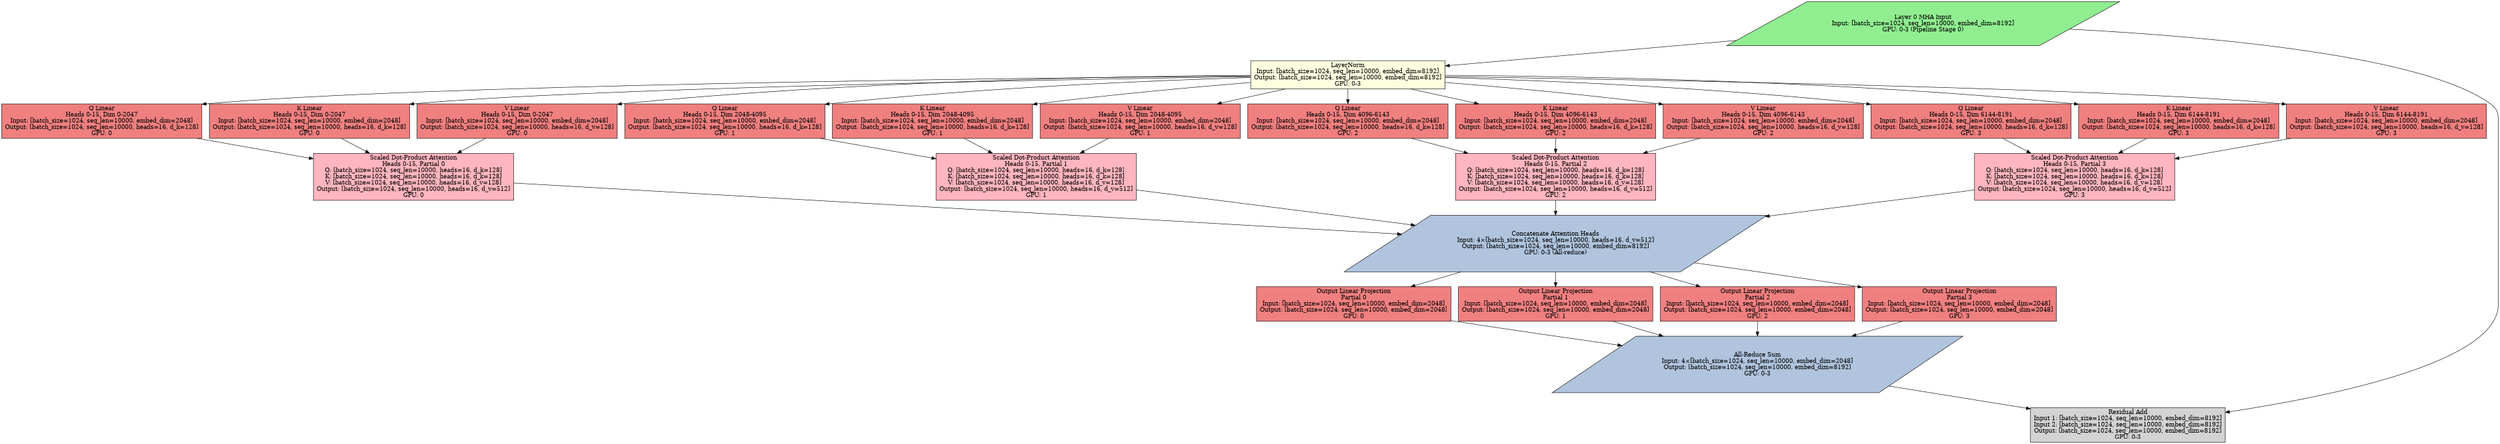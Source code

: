 digraph optimized_mha_layer_0 {
    rankdir=TB size="25,35"
    node [fillcolor=lightblue shape=ellipse style=filled]
    
    input [label="Layer 0 MHA Input\nInput: [batch_size=1024, seq_len=10000, embed_dim=8192]\nGPU: 0-3 (Pipeline Stage 0)" fillcolor=lightgreen shape=parallelogram]
    
    // LayerNorm
    ln [label="LayerNorm\nInput: [batch_size=1024, seq_len=10000, embed_dim=8192]\nOutput: [batch_size=1024, seq_len=10000, embed_dim=8192]\nGPU: 0-3" fillcolor=lightyellow shape=rectangle]
    
    // Optimized QKV projections - 4-way tensor parallel
    q_linear_gpu0 [label="Q Linear\nHeads 0-15, Dim 0-2047\nInput: [batch_size=1024, seq_len=10000, embed_dim=2048]\nOutput: [batch_size=1024, seq_len=10000, heads=16, d_k=128]\nGPU: 0" fillcolor=lightcoral shape=rectangle]
    q_linear_gpu1 [label="Q Linear\nHeads 0-15, Dim 2048-4095\nInput: [batch_size=1024, seq_len=10000, embed_dim=2048]\nOutput: [batch_size=1024, seq_len=10000, heads=16, d_k=128]\nGPU: 1" fillcolor=lightcoral shape=rectangle]
    q_linear_gpu2 [label="Q Linear\nHeads 0-15, Dim 4096-6143\nInput: [batch_size=1024, seq_len=10000, embed_dim=2048]\nOutput: [batch_size=1024, seq_len=10000, heads=16, d_k=128]\nGPU: 2" fillcolor=lightcoral shape=rectangle]
    q_linear_gpu3 [label="Q Linear\nHeads 0-15, Dim 6144-8191\nInput: [batch_size=1024, seq_len=10000, embed_dim=2048]\nOutput: [batch_size=1024, seq_len=10000, heads=16, d_k=128]\nGPU: 3" fillcolor=lightcoral shape=rectangle]
    
    k_linear_gpu0 [label="K Linear\nHeads 0-15, Dim 0-2047\nInput: [batch_size=1024, seq_len=10000, embed_dim=2048]\nOutput: [batch_size=1024, seq_len=10000, heads=16, d_k=128]\nGPU: 0" fillcolor=lightcoral shape=rectangle]
    k_linear_gpu1 [label="K Linear\nHeads 0-15, Dim 2048-4095\nInput: [batch_size=1024, seq_len=10000, embed_dim=2048]\nOutput: [batch_size=1024, seq_len=10000, heads=16, d_k=128]\nGPU: 1" fillcolor=lightcoral shape=rectangle]
    k_linear_gpu2 [label="K Linear\nHeads 0-15, Dim 4096-6143\nInput: [batch_size=1024, seq_len=10000, embed_dim=2048]\nOutput: [batch_size=1024, seq_len=10000, heads=16, d_k=128]\nGPU: 2" fillcolor=lightcoral shape=rectangle]
    k_linear_gpu3 [label="K Linear\nHeads 0-15, Dim 6144-8191\nInput: [batch_size=1024, seq_len=10000, embed_dim=2048]\nOutput: [batch_size=1024, seq_len=10000, heads=16, d_k=128]\nGPU: 3" fillcolor=lightcoral shape=rectangle]
    
    v_linear_gpu0 [label="V Linear\nHeads 0-15, Dim 0-2047\nInput: [batch_size=1024, seq_len=10000, embed_dim=2048]\nOutput: [batch_size=1024, seq_len=10000, heads=16, d_v=128]\nGPU: 0" fillcolor=lightcoral shape=rectangle]
    v_linear_gpu1 [label="V Linear\nHeads 0-15, Dim 2048-4095\nInput: [batch_size=1024, seq_len=10000, embed_dim=2048]\nOutput: [batch_size=1024, seq_len=10000, heads=16, d_v=128]\nGPU: 1" fillcolor=lightcoral shape=rectangle]
    v_linear_gpu2 [label="V Linear\nHeads 0-15, Dim 4096-6143\nInput: [batch_size=1024, seq_len=10000, embed_dim=2048]\nOutput: [batch_size=1024, seq_len=10000, heads=16, d_v=128]\nGPU: 2" fillcolor=lightcoral shape=rectangle]
    v_linear_gpu3 [label="V Linear\nHeads 0-15, Dim 6144-8191\nInput: [batch_size=1024, seq_len=10000, embed_dim=2048]\nOutput: [batch_size=1024, seq_len=10000, heads=16, d_v=128]\nGPU: 3" fillcolor=lightcoral shape=rectangle]
    
    // Optimized attention computation - tensor parallel across GPUs
    attn_gpu0 [label="Scaled Dot-Product Attention\nHeads 0-15, Partial 0\nQ: [batch_size=1024, seq_len=10000, heads=16, d_k=128]\nK: [batch_size=1024, seq_len=10000, heads=16, d_k=128]\nV: [batch_size=1024, seq_len=10000, heads=16, d_v=128]\nOutput: [batch_size=1024, seq_len=10000, heads=16, d_v=512]\nGPU: 0" fillcolor=lightpink shape=rectangle]
    attn_gpu1 [label="Scaled Dot-Product Attention\nHeads 0-15, Partial 1\nQ: [batch_size=1024, seq_len=10000, heads=16, d_k=128]\nK: [batch_size=1024, seq_len=10000, heads=16, d_k=128]\nV: [batch_size=1024, seq_len=10000, heads=16, d_v=128]\nOutput: [batch_size=1024, seq_len=10000, heads=16, d_v=512]\nGPU: 1" fillcolor=lightpink shape=rectangle]
    attn_gpu2 [label="Scaled Dot-Product Attention\nHeads 0-15, Partial 2\nQ: [batch_size=1024, seq_len=10000, heads=16, d_k=128]\nK: [batch_size=1024, seq_len=10000, heads=16, d_k=128]\nV: [batch_size=1024, seq_len=10000, heads=16, d_v=128]\nOutput: [batch_size=1024, seq_len=10000, heads=16, d_v=512]\nGPU: 2" fillcolor=lightpink shape=rectangle]
    attn_gpu3 [label="Scaled Dot-Product Attention\nHeads 0-15, Partial 3\nQ: [batch_size=1024, seq_len=10000, heads=16, d_k=128]\nK: [batch_size=1024, seq_len=10000, heads=16, d_k=128]\nV: [batch_size=1024, seq_len=10000, heads=16, d_v=128]\nOutput: [batch_size=1024, seq_len=10000, heads=16, d_v=512]\nGPU: 3" fillcolor=lightpink shape=rectangle]
    
    // Optimized concatenation - reduced from 16 to 4 nodes
    concat_heads [label="Concatenate Attention Heads\nInput: 4×[batch_size=1024, seq_len=10000, heads=16, d_v=512]\nOutput: [batch_size=1024, seq_len=10000, embed_dim=8192]\nGPU: 0-3 (All-reduce)" fillcolor=lightsteelblue shape=parallelogram]
    
    // Output projection - tensor parallel
    output_proj_gpu0 [label="Output Linear Projection\nPartial 0\nInput: [batch_size=1024, seq_len=10000, embed_dim=2048]\nOutput: [batch_size=1024, seq_len=10000, embed_dim=2048]\nGPU: 0" fillcolor=lightcoral shape=rectangle]
    output_proj_gpu1 [label="Output Linear Projection\nPartial 1\nInput: [batch_size=1024, seq_len=10000, embed_dim=2048]\nOutput: [batch_size=1024, seq_len=10000, embed_dim=2048]\nGPU: 1" fillcolor=lightcoral shape=rectangle]
    output_proj_gpu2 [label="Output Linear Projection\nPartial 2\nInput: [batch_size=1024, seq_len=10000, embed_dim=2048]\nOutput: [batch_size=1024, seq_len=10000, embed_dim=2048]\nGPU: 2" fillcolor=lightcoral shape=rectangle]
    output_proj_gpu3 [label="Output Linear Projection\nPartial 3\nInput: [batch_size=1024, seq_len=10000, embed_dim=2048]\nOutput: [batch_size=1024, seq_len=10000, embed_dim=2048]\nGPU: 3" fillcolor=lightcoral shape=rectangle]
    
    // Final all-reduce for output projection
    output_allreduce [label="All-Reduce Sum\nInput: 4×[batch_size=1024, seq_len=10000, embed_dim=2048]\nOutput: [batch_size=1024, seq_len=10000, embed_dim=8192]\nGPU: 0-3" fillcolor=lightsteelblue shape=parallelogram]
    
    residual [label="Residual Add\nInput 1: [batch_size=1024, seq_len=10000, embed_dim=8192]\nInput 2: [batch_size=1024, seq_len=10000, embed_dim=8192]\nOutput: [batch_size=1024, seq_len=10000, embed_dim=8192]\nGPU: 0-3" fillcolor=lightgray shape=rectangle]
    
    // Connections
    input -> ln
    
    // Q projections
    ln -> q_linear_gpu0
    ln -> q_linear_gpu1
    ln -> q_linear_gpu2
    ln -> q_linear_gpu3
    
    // K projections
    ln -> k_linear_gpu0
    ln -> k_linear_gpu1
    ln -> k_linear_gpu2
    ln -> k_linear_gpu3
    
    // V projections
    ln -> v_linear_gpu0
    ln -> v_linear_gpu1
    ln -> v_linear_gpu2
    ln -> v_linear_gpu3
    
    // Attention computation
    q_linear_gpu0 -> attn_gpu0
    k_linear_gpu0 -> attn_gpu0
    v_linear_gpu0 -> attn_gpu0
    
    q_linear_gpu1 -> attn_gpu1
    k_linear_gpu1 -> attn_gpu1
    v_linear_gpu1 -> attn_gpu1
    
    q_linear_gpu2 -> attn_gpu2
    k_linear_gpu2 -> attn_gpu2
    v_linear_gpu2 -> attn_gpu2
    
    q_linear_gpu3 -> attn_gpu3
    k_linear_gpu3 -> attn_gpu3
    v_linear_gpu3 -> attn_gpu3
    
    // Concatenation and output projection
    attn_gpu0 -> concat_heads
    attn_gpu1 -> concat_heads
    attn_gpu2 -> concat_heads
    attn_gpu3 -> concat_heads
    
    concat_heads -> output_proj_gpu0
    concat_heads -> output_proj_gpu1
    concat_heads -> output_proj_gpu2
    concat_heads -> output_proj_gpu3
    
    output_proj_gpu0 -> output_allreduce
    output_proj_gpu1 -> output_allreduce
    output_proj_gpu2 -> output_allreduce
    output_proj_gpu3 -> output_allreduce
    
    output_allreduce -> residual
    input -> residual
}